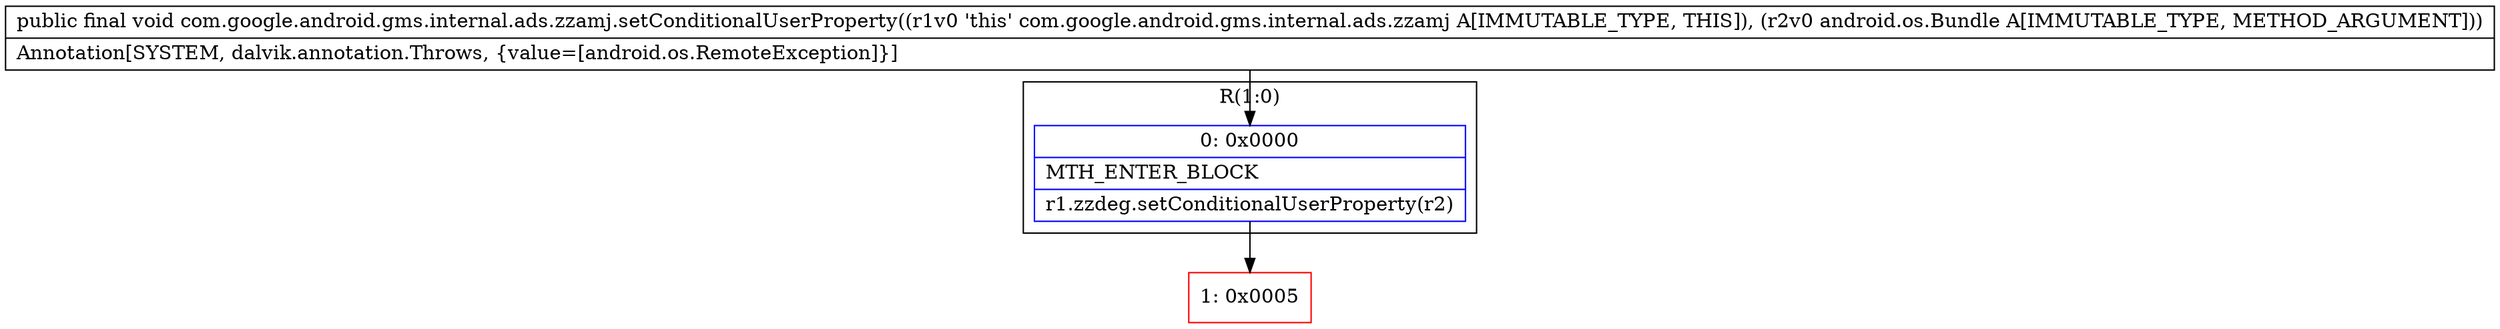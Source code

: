 digraph "CFG forcom.google.android.gms.internal.ads.zzamj.setConditionalUserProperty(Landroid\/os\/Bundle;)V" {
subgraph cluster_Region_1215915998 {
label = "R(1:0)";
node [shape=record,color=blue];
Node_0 [shape=record,label="{0\:\ 0x0000|MTH_ENTER_BLOCK\l|r1.zzdeg.setConditionalUserProperty(r2)\l}"];
}
Node_1 [shape=record,color=red,label="{1\:\ 0x0005}"];
MethodNode[shape=record,label="{public final void com.google.android.gms.internal.ads.zzamj.setConditionalUserProperty((r1v0 'this' com.google.android.gms.internal.ads.zzamj A[IMMUTABLE_TYPE, THIS]), (r2v0 android.os.Bundle A[IMMUTABLE_TYPE, METHOD_ARGUMENT]))  | Annotation[SYSTEM, dalvik.annotation.Throws, \{value=[android.os.RemoteException]\}]\l}"];
MethodNode -> Node_0;
Node_0 -> Node_1;
}

